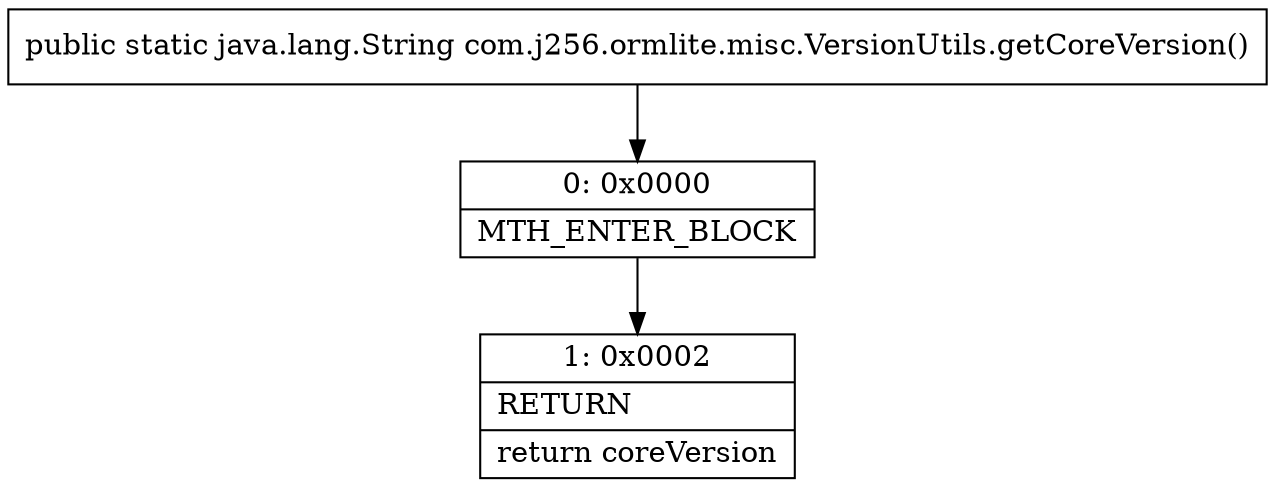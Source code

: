digraph "CFG forcom.j256.ormlite.misc.VersionUtils.getCoreVersion()Ljava\/lang\/String;" {
Node_0 [shape=record,label="{0\:\ 0x0000|MTH_ENTER_BLOCK\l}"];
Node_1 [shape=record,label="{1\:\ 0x0002|RETURN\l|return coreVersion\l}"];
MethodNode[shape=record,label="{public static java.lang.String com.j256.ormlite.misc.VersionUtils.getCoreVersion() }"];
MethodNode -> Node_0;
Node_0 -> Node_1;
}

